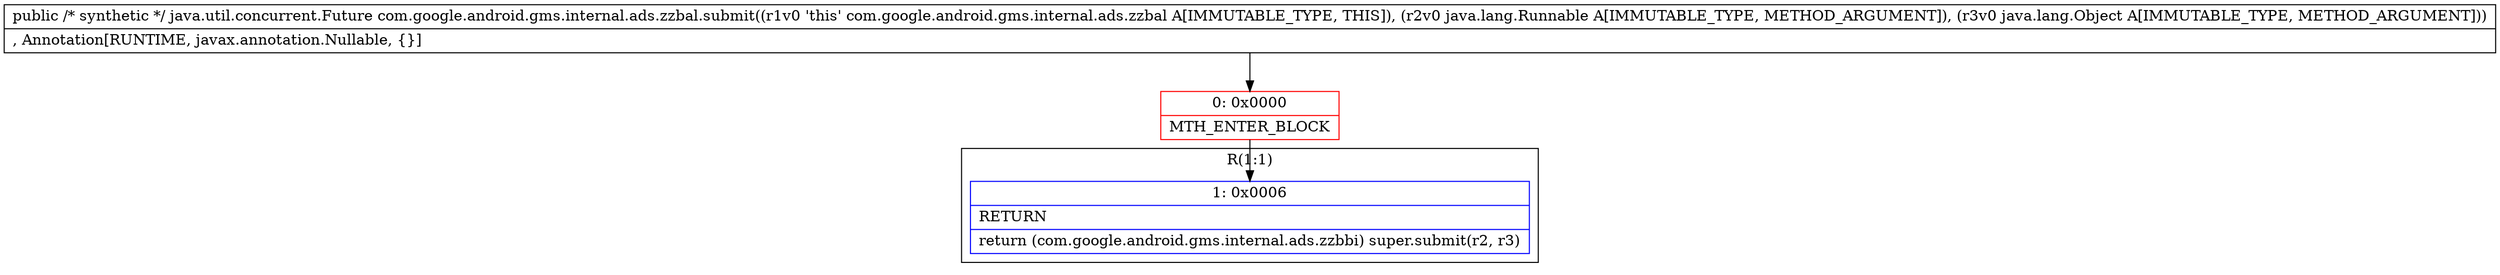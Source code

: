 digraph "CFG forcom.google.android.gms.internal.ads.zzbal.submit(Ljava\/lang\/Runnable;Ljava\/lang\/Object;)Ljava\/util\/concurrent\/Future;" {
subgraph cluster_Region_498268700 {
label = "R(1:1)";
node [shape=record,color=blue];
Node_1 [shape=record,label="{1\:\ 0x0006|RETURN\l|return (com.google.android.gms.internal.ads.zzbbi) super.submit(r2, r3)\l}"];
}
Node_0 [shape=record,color=red,label="{0\:\ 0x0000|MTH_ENTER_BLOCK\l}"];
MethodNode[shape=record,label="{public \/* synthetic *\/ java.util.concurrent.Future com.google.android.gms.internal.ads.zzbal.submit((r1v0 'this' com.google.android.gms.internal.ads.zzbal A[IMMUTABLE_TYPE, THIS]), (r2v0 java.lang.Runnable A[IMMUTABLE_TYPE, METHOD_ARGUMENT]), (r3v0 java.lang.Object A[IMMUTABLE_TYPE, METHOD_ARGUMENT]))  | , Annotation[RUNTIME, javax.annotation.Nullable, \{\}]\l}"];
MethodNode -> Node_0;
Node_0 -> Node_1;
}

